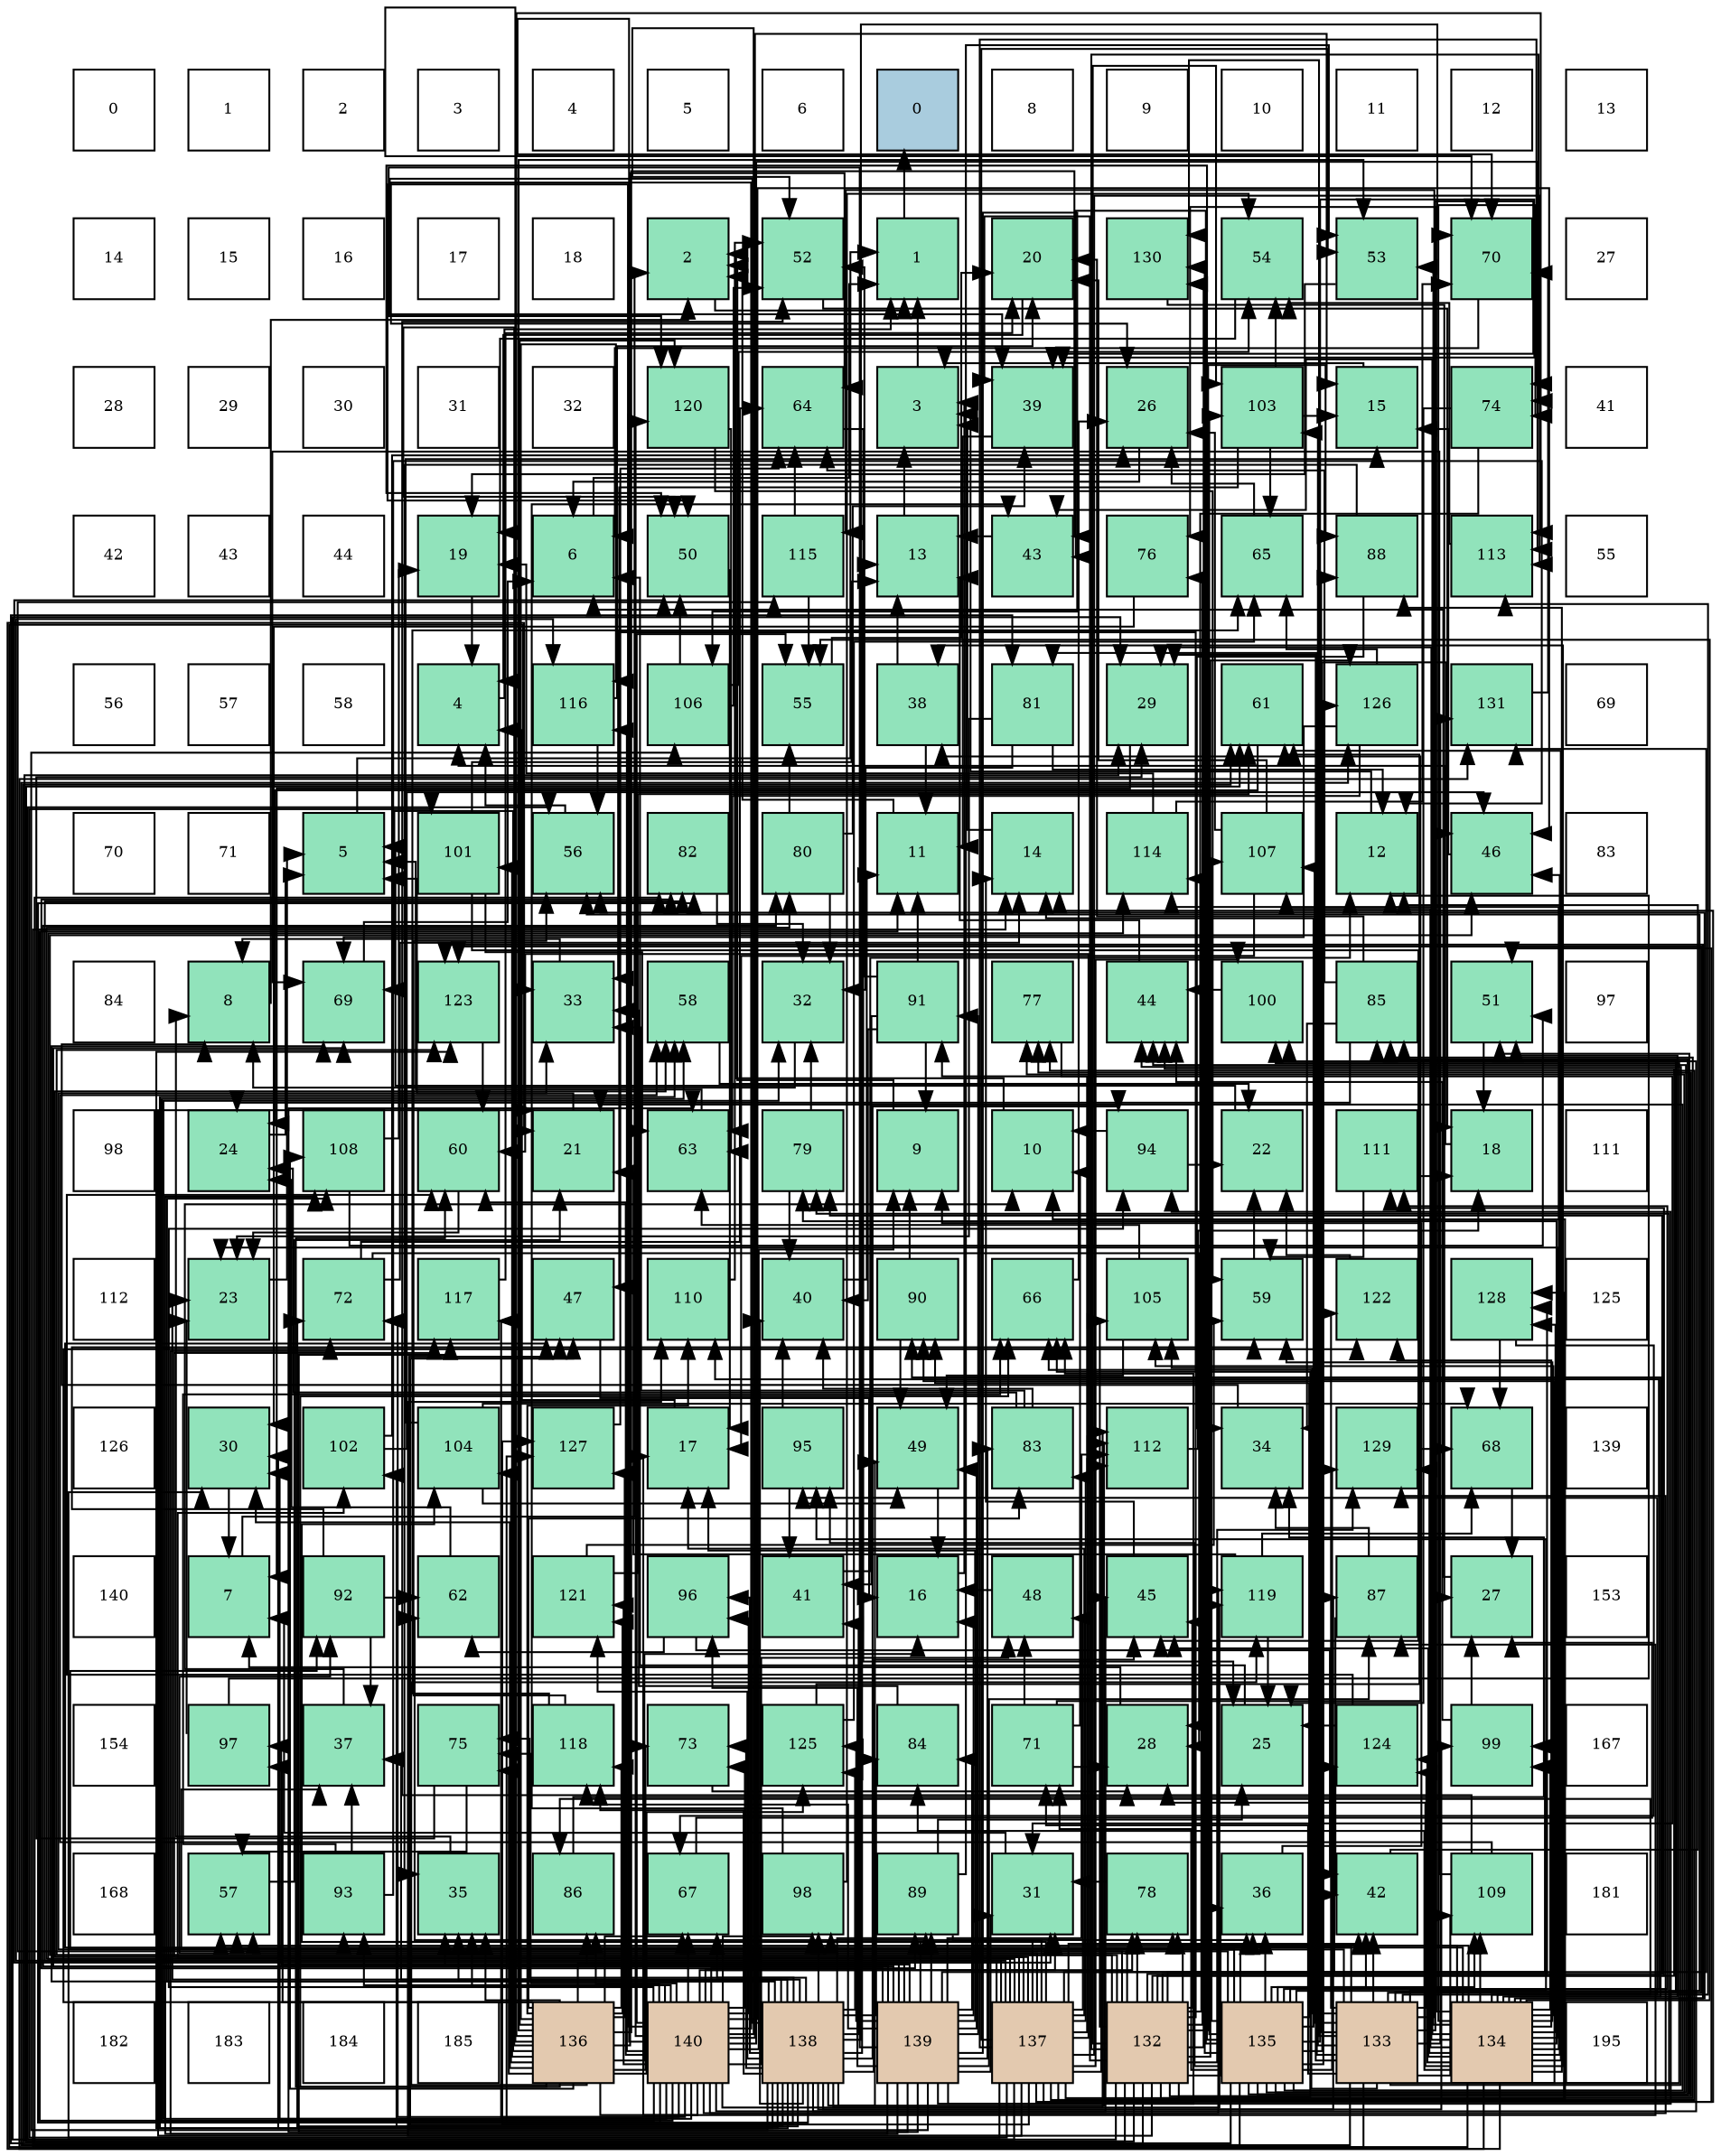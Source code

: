 digraph layout{
 rankdir=TB;
 splines=ortho;
 node [style=filled shape=square fixedsize=true width=0.6];
0[label="0", fontsize=8, fillcolor="#ffffff"];
1[label="1", fontsize=8, fillcolor="#ffffff"];
2[label="2", fontsize=8, fillcolor="#ffffff"];
3[label="3", fontsize=8, fillcolor="#ffffff"];
4[label="4", fontsize=8, fillcolor="#ffffff"];
5[label="5", fontsize=8, fillcolor="#ffffff"];
6[label="6", fontsize=8, fillcolor="#ffffff"];
7[label="0", fontsize=8, fillcolor="#a9ccde"];
8[label="8", fontsize=8, fillcolor="#ffffff"];
9[label="9", fontsize=8, fillcolor="#ffffff"];
10[label="10", fontsize=8, fillcolor="#ffffff"];
11[label="11", fontsize=8, fillcolor="#ffffff"];
12[label="12", fontsize=8, fillcolor="#ffffff"];
13[label="13", fontsize=8, fillcolor="#ffffff"];
14[label="14", fontsize=8, fillcolor="#ffffff"];
15[label="15", fontsize=8, fillcolor="#ffffff"];
16[label="16", fontsize=8, fillcolor="#ffffff"];
17[label="17", fontsize=8, fillcolor="#ffffff"];
18[label="18", fontsize=8, fillcolor="#ffffff"];
19[label="2", fontsize=8, fillcolor="#91e3bb"];
20[label="52", fontsize=8, fillcolor="#91e3bb"];
21[label="1", fontsize=8, fillcolor="#91e3bb"];
22[label="20", fontsize=8, fillcolor="#91e3bb"];
23[label="130", fontsize=8, fillcolor="#91e3bb"];
24[label="54", fontsize=8, fillcolor="#91e3bb"];
25[label="53", fontsize=8, fillcolor="#91e3bb"];
26[label="70", fontsize=8, fillcolor="#91e3bb"];
27[label="27", fontsize=8, fillcolor="#ffffff"];
28[label="28", fontsize=8, fillcolor="#ffffff"];
29[label="29", fontsize=8, fillcolor="#ffffff"];
30[label="30", fontsize=8, fillcolor="#ffffff"];
31[label="31", fontsize=8, fillcolor="#ffffff"];
32[label="32", fontsize=8, fillcolor="#ffffff"];
33[label="120", fontsize=8, fillcolor="#91e3bb"];
34[label="64", fontsize=8, fillcolor="#91e3bb"];
35[label="3", fontsize=8, fillcolor="#91e3bb"];
36[label="39", fontsize=8, fillcolor="#91e3bb"];
37[label="26", fontsize=8, fillcolor="#91e3bb"];
38[label="103", fontsize=8, fillcolor="#91e3bb"];
39[label="15", fontsize=8, fillcolor="#91e3bb"];
40[label="74", fontsize=8, fillcolor="#91e3bb"];
41[label="41", fontsize=8, fillcolor="#ffffff"];
42[label="42", fontsize=8, fillcolor="#ffffff"];
43[label="43", fontsize=8, fillcolor="#ffffff"];
44[label="44", fontsize=8, fillcolor="#ffffff"];
45[label="19", fontsize=8, fillcolor="#91e3bb"];
46[label="6", fontsize=8, fillcolor="#91e3bb"];
47[label="50", fontsize=8, fillcolor="#91e3bb"];
48[label="115", fontsize=8, fillcolor="#91e3bb"];
49[label="13", fontsize=8, fillcolor="#91e3bb"];
50[label="43", fontsize=8, fillcolor="#91e3bb"];
51[label="76", fontsize=8, fillcolor="#91e3bb"];
52[label="65", fontsize=8, fillcolor="#91e3bb"];
53[label="88", fontsize=8, fillcolor="#91e3bb"];
54[label="113", fontsize=8, fillcolor="#91e3bb"];
55[label="55", fontsize=8, fillcolor="#ffffff"];
56[label="56", fontsize=8, fillcolor="#ffffff"];
57[label="57", fontsize=8, fillcolor="#ffffff"];
58[label="58", fontsize=8, fillcolor="#ffffff"];
59[label="4", fontsize=8, fillcolor="#91e3bb"];
60[label="116", fontsize=8, fillcolor="#91e3bb"];
61[label="106", fontsize=8, fillcolor="#91e3bb"];
62[label="55", fontsize=8, fillcolor="#91e3bb"];
63[label="38", fontsize=8, fillcolor="#91e3bb"];
64[label="81", fontsize=8, fillcolor="#91e3bb"];
65[label="29", fontsize=8, fillcolor="#91e3bb"];
66[label="61", fontsize=8, fillcolor="#91e3bb"];
67[label="126", fontsize=8, fillcolor="#91e3bb"];
68[label="131", fontsize=8, fillcolor="#91e3bb"];
69[label="69", fontsize=8, fillcolor="#ffffff"];
70[label="70", fontsize=8, fillcolor="#ffffff"];
71[label="71", fontsize=8, fillcolor="#ffffff"];
72[label="5", fontsize=8, fillcolor="#91e3bb"];
73[label="101", fontsize=8, fillcolor="#91e3bb"];
74[label="56", fontsize=8, fillcolor="#91e3bb"];
75[label="82", fontsize=8, fillcolor="#91e3bb"];
76[label="80", fontsize=8, fillcolor="#91e3bb"];
77[label="11", fontsize=8, fillcolor="#91e3bb"];
78[label="14", fontsize=8, fillcolor="#91e3bb"];
79[label="114", fontsize=8, fillcolor="#91e3bb"];
80[label="107", fontsize=8, fillcolor="#91e3bb"];
81[label="12", fontsize=8, fillcolor="#91e3bb"];
82[label="46", fontsize=8, fillcolor="#91e3bb"];
83[label="83", fontsize=8, fillcolor="#ffffff"];
84[label="84", fontsize=8, fillcolor="#ffffff"];
85[label="8", fontsize=8, fillcolor="#91e3bb"];
86[label="69", fontsize=8, fillcolor="#91e3bb"];
87[label="123", fontsize=8, fillcolor="#91e3bb"];
88[label="33", fontsize=8, fillcolor="#91e3bb"];
89[label="58", fontsize=8, fillcolor="#91e3bb"];
90[label="32", fontsize=8, fillcolor="#91e3bb"];
91[label="91", fontsize=8, fillcolor="#91e3bb"];
92[label="77", fontsize=8, fillcolor="#91e3bb"];
93[label="44", fontsize=8, fillcolor="#91e3bb"];
94[label="100", fontsize=8, fillcolor="#91e3bb"];
95[label="85", fontsize=8, fillcolor="#91e3bb"];
96[label="51", fontsize=8, fillcolor="#91e3bb"];
97[label="97", fontsize=8, fillcolor="#ffffff"];
98[label="98", fontsize=8, fillcolor="#ffffff"];
99[label="24", fontsize=8, fillcolor="#91e3bb"];
100[label="108", fontsize=8, fillcolor="#91e3bb"];
101[label="60", fontsize=8, fillcolor="#91e3bb"];
102[label="21", fontsize=8, fillcolor="#91e3bb"];
103[label="63", fontsize=8, fillcolor="#91e3bb"];
104[label="79", fontsize=8, fillcolor="#91e3bb"];
105[label="9", fontsize=8, fillcolor="#91e3bb"];
106[label="10", fontsize=8, fillcolor="#91e3bb"];
107[label="94", fontsize=8, fillcolor="#91e3bb"];
108[label="22", fontsize=8, fillcolor="#91e3bb"];
109[label="111", fontsize=8, fillcolor="#91e3bb"];
110[label="18", fontsize=8, fillcolor="#91e3bb"];
111[label="111", fontsize=8, fillcolor="#ffffff"];
112[label="112", fontsize=8, fillcolor="#ffffff"];
113[label="23", fontsize=8, fillcolor="#91e3bb"];
114[label="72", fontsize=8, fillcolor="#91e3bb"];
115[label="117", fontsize=8, fillcolor="#91e3bb"];
116[label="47", fontsize=8, fillcolor="#91e3bb"];
117[label="110", fontsize=8, fillcolor="#91e3bb"];
118[label="40", fontsize=8, fillcolor="#91e3bb"];
119[label="90", fontsize=8, fillcolor="#91e3bb"];
120[label="66", fontsize=8, fillcolor="#91e3bb"];
121[label="105", fontsize=8, fillcolor="#91e3bb"];
122[label="59", fontsize=8, fillcolor="#91e3bb"];
123[label="122", fontsize=8, fillcolor="#91e3bb"];
124[label="128", fontsize=8, fillcolor="#91e3bb"];
125[label="125", fontsize=8, fillcolor="#ffffff"];
126[label="126", fontsize=8, fillcolor="#ffffff"];
127[label="30", fontsize=8, fillcolor="#91e3bb"];
128[label="102", fontsize=8, fillcolor="#91e3bb"];
129[label="104", fontsize=8, fillcolor="#91e3bb"];
130[label="127", fontsize=8, fillcolor="#91e3bb"];
131[label="17", fontsize=8, fillcolor="#91e3bb"];
132[label="95", fontsize=8, fillcolor="#91e3bb"];
133[label="49", fontsize=8, fillcolor="#91e3bb"];
134[label="83", fontsize=8, fillcolor="#91e3bb"];
135[label="112", fontsize=8, fillcolor="#91e3bb"];
136[label="34", fontsize=8, fillcolor="#91e3bb"];
137[label="129", fontsize=8, fillcolor="#91e3bb"];
138[label="68", fontsize=8, fillcolor="#91e3bb"];
139[label="139", fontsize=8, fillcolor="#ffffff"];
140[label="140", fontsize=8, fillcolor="#ffffff"];
141[label="7", fontsize=8, fillcolor="#91e3bb"];
142[label="92", fontsize=8, fillcolor="#91e3bb"];
143[label="62", fontsize=8, fillcolor="#91e3bb"];
144[label="121", fontsize=8, fillcolor="#91e3bb"];
145[label="96", fontsize=8, fillcolor="#91e3bb"];
146[label="41", fontsize=8, fillcolor="#91e3bb"];
147[label="16", fontsize=8, fillcolor="#91e3bb"];
148[label="48", fontsize=8, fillcolor="#91e3bb"];
149[label="45", fontsize=8, fillcolor="#91e3bb"];
150[label="119", fontsize=8, fillcolor="#91e3bb"];
151[label="87", fontsize=8, fillcolor="#91e3bb"];
152[label="27", fontsize=8, fillcolor="#91e3bb"];
153[label="153", fontsize=8, fillcolor="#ffffff"];
154[label="154", fontsize=8, fillcolor="#ffffff"];
155[label="97", fontsize=8, fillcolor="#91e3bb"];
156[label="37", fontsize=8, fillcolor="#91e3bb"];
157[label="75", fontsize=8, fillcolor="#91e3bb"];
158[label="118", fontsize=8, fillcolor="#91e3bb"];
159[label="73", fontsize=8, fillcolor="#91e3bb"];
160[label="125", fontsize=8, fillcolor="#91e3bb"];
161[label="84", fontsize=8, fillcolor="#91e3bb"];
162[label="71", fontsize=8, fillcolor="#91e3bb"];
163[label="28", fontsize=8, fillcolor="#91e3bb"];
164[label="25", fontsize=8, fillcolor="#91e3bb"];
165[label="124", fontsize=8, fillcolor="#91e3bb"];
166[label="99", fontsize=8, fillcolor="#91e3bb"];
167[label="167", fontsize=8, fillcolor="#ffffff"];
168[label="168", fontsize=8, fillcolor="#ffffff"];
169[label="57", fontsize=8, fillcolor="#91e3bb"];
170[label="93", fontsize=8, fillcolor="#91e3bb"];
171[label="35", fontsize=8, fillcolor="#91e3bb"];
172[label="86", fontsize=8, fillcolor="#91e3bb"];
173[label="67", fontsize=8, fillcolor="#91e3bb"];
174[label="98", fontsize=8, fillcolor="#91e3bb"];
175[label="89", fontsize=8, fillcolor="#91e3bb"];
176[label="31", fontsize=8, fillcolor="#91e3bb"];
177[label="78", fontsize=8, fillcolor="#91e3bb"];
178[label="36", fontsize=8, fillcolor="#91e3bb"];
179[label="42", fontsize=8, fillcolor="#91e3bb"];
180[label="109", fontsize=8, fillcolor="#91e3bb"];
181[label="181", fontsize=8, fillcolor="#ffffff"];
182[label="182", fontsize=8, fillcolor="#ffffff"];
183[label="183", fontsize=8, fillcolor="#ffffff"];
184[label="184", fontsize=8, fillcolor="#ffffff"];
185[label="185", fontsize=8, fillcolor="#ffffff"];
186[label="136", fontsize=8, fillcolor="#e3c9af"];
187[label="140", fontsize=8, fillcolor="#e3c9af"];
188[label="138", fontsize=8, fillcolor="#e3c9af"];
189[label="139", fontsize=8, fillcolor="#e3c9af"];
190[label="137", fontsize=8, fillcolor="#e3c9af"];
191[label="132", fontsize=8, fillcolor="#e3c9af"];
192[label="135", fontsize=8, fillcolor="#e3c9af"];
193[label="133", fontsize=8, fillcolor="#e3c9af"];
194[label="134", fontsize=8, fillcolor="#e3c9af"];
195[label="195", fontsize=8, fillcolor="#ffffff"];
edge [constraint=false, style=vis];21 -> 7;
19 -> 21;
35 -> 21;
59 -> 21;
72 -> 21;
46 -> 21;
141 -> 19;
85 -> 19;
105 -> 19;
106 -> 19;
77 -> 19;
81 -> 35;
49 -> 35;
78 -> 35;
39 -> 35;
147 -> 35;
131 -> 59;
110 -> 59;
45 -> 59;
22 -> 59;
102 -> 72;
108 -> 72;
113 -> 72;
99 -> 72;
164 -> 46;
37 -> 46;
152 -> 46;
163 -> 141;
65 -> 141;
127 -> 141;
176 -> 141;
90 -> 85;
88 -> 85;
136 -> 85;
171 -> 85;
178 -> 105;
156 -> 106;
63 -> 77;
63 -> 49;
36 -> 77;
118 -> 77;
146 -> 81;
179 -> 81;
50 -> 49;
93 -> 49;
149 -> 78;
82 -> 39;
116 -> 147;
148 -> 147;
133 -> 147;
47 -> 131;
96 -> 110;
20 -> 110;
25 -> 45;
24 -> 45;
62 -> 22;
74 -> 59;
169 -> 102;
89 -> 108;
122 -> 108;
101 -> 113;
66 -> 99;
143 -> 99;
103 -> 72;
34 -> 164;
52 -> 37;
120 -> 37;
173 -> 152;
138 -> 152;
86 -> 46;
26 -> 46;
162 -> 106;
162 -> 163;
162 -> 63;
162 -> 148;
114 -> 78;
114 -> 163;
114 -> 34;
159 -> 163;
40 -> 164;
40 -> 163;
157 -> 65;
157 -> 169;
51 -> 127;
92 -> 176;
177 -> 176;
104 -> 90;
104 -> 118;
76 -> 90;
76 -> 36;
76 -> 62;
64 -> 81;
64 -> 113;
64 -> 90;
75 -> 90;
134 -> 99;
134 -> 88;
134 -> 118;
161 -> 88;
95 -> 22;
95 -> 99;
95 -> 136;
95 -> 34;
172 -> 136;
151 -> 136;
151 -> 179;
53 -> 136;
53 -> 171;
175 -> 164;
175 -> 178;
175 -> 25;
119 -> 105;
119 -> 133;
91 -> 105;
91 -> 77;
91 -> 118;
91 -> 146;
91 -> 20;
142 -> 156;
142 -> 122;
142 -> 143;
170 -> 81;
170 -> 156;
170 -> 120;
107 -> 106;
107 -> 108;
132 -> 118;
132 -> 146;
145 -> 179;
145 -> 143;
155 -> 81;
155 -> 113;
174 -> 50;
174 -> 24;
166 -> 152;
166 -> 93;
94 -> 93;
73 -> 49;
73 -> 149;
73 -> 103;
128 -> 37;
128 -> 82;
38 -> 39;
38 -> 116;
38 -> 24;
38 -> 52;
129 -> 39;
129 -> 133;
129 -> 138;
121 -> 133;
121 -> 103;
61 -> 47;
61 -> 20;
61 -> 24;
80 -> 131;
80 -> 22;
80 -> 37;
100 -> 45;
100 -> 96;
180 -> 20;
180 -> 89;
180 -> 86;
117 -> 20;
109 -> 110;
109 -> 122;
135 -> 110;
54 -> 24;
79 -> 45;
79 -> 26;
48 -> 62;
48 -> 34;
60 -> 22;
60 -> 74;
115 -> 22;
158 -> 74;
158 -> 52;
150 -> 102;
150 -> 164;
150 -> 138;
33 -> 122;
33 -> 103;
144 -> 122;
144 -> 66;
123 -> 108;
87 -> 101;
165 -> 164;
165 -> 101;
160 -> 66;
160 -> 52;
67 -> 103;
67 -> 52;
67 -> 86;
130 -> 34;
124 -> 173;
124 -> 138;
137 -> 138;
23 -> 152;
68 -> 26;
191 -> 102;
191 -> 65;
191 -> 88;
191 -> 178;
191 -> 36;
191 -> 179;
191 -> 93;
191 -> 149;
191 -> 82;
191 -> 74;
191 -> 169;
191 -> 66;
191 -> 120;
191 -> 40;
191 -> 51;
191 -> 92;
191 -> 177;
191 -> 104;
191 -> 64;
191 -> 95;
191 -> 53;
191 -> 142;
191 -> 38;
191 -> 121;
191 -> 109;
191 -> 79;
191 -> 87;
191 -> 165;
191 -> 67;
191 -> 124;
191 -> 137;
191 -> 23;
193 -> 65;
193 -> 88;
193 -> 36;
193 -> 179;
193 -> 93;
193 -> 120;
193 -> 162;
193 -> 177;
193 -> 64;
193 -> 95;
193 -> 53;
193 -> 119;
193 -> 142;
193 -> 132;
193 -> 38;
193 -> 121;
193 -> 80;
193 -> 180;
193 -> 54;
193 -> 48;
193 -> 123;
193 -> 87;
193 -> 165;
193 -> 67;
193 -> 23;
193 -> 68;
194 -> 78;
194 -> 102;
194 -> 113;
194 -> 163;
194 -> 65;
194 -> 63;
194 -> 50;
194 -> 149;
194 -> 82;
194 -> 116;
194 -> 96;
194 -> 25;
194 -> 62;
194 -> 74;
194 -> 169;
194 -> 122;
194 -> 66;
194 -> 40;
194 -> 51;
194 -> 177;
194 -> 104;
194 -> 161;
194 -> 172;
194 -> 53;
194 -> 119;
194 -> 132;
194 -> 166;
194 -> 94;
194 -> 121;
194 -> 80;
194 -> 180;
194 -> 79;
194 -> 123;
194 -> 87;
194 -> 165;
194 -> 124;
194 -> 137;
194 -> 68;
192 -> 78;
192 -> 102;
192 -> 88;
192 -> 178;
192 -> 156;
192 -> 36;
192 -> 179;
192 -> 50;
192 -> 93;
192 -> 82;
192 -> 47;
192 -> 96;
192 -> 74;
192 -> 66;
192 -> 162;
192 -> 92;
192 -> 104;
192 -> 75;
192 -> 95;
192 -> 119;
192 -> 132;
192 -> 38;
192 -> 80;
192 -> 180;
192 -> 117;
192 -> 109;
192 -> 48;
192 -> 67;
192 -> 137;
192 -> 23;
186 -> 147;
186 -> 127;
186 -> 176;
186 -> 171;
186 -> 50;
186 -> 47;
186 -> 25;
186 -> 101;
186 -> 34;
186 -> 120;
186 -> 173;
186 -> 86;
186 -> 26;
186 -> 159;
186 -> 157;
186 -> 134;
186 -> 151;
186 -> 155;
186 -> 73;
186 -> 129;
186 -> 100;
186 -> 117;
186 -> 54;
186 -> 60;
186 -> 158;
186 -> 150;
186 -> 33;
186 -> 144;
186 -> 123;
186 -> 160;
186 -> 130;
190 -> 106;
190 -> 78;
190 -> 131;
190 -> 65;
190 -> 127;
190 -> 178;
190 -> 148;
190 -> 47;
190 -> 96;
190 -> 25;
190 -> 169;
190 -> 89;
190 -> 101;
190 -> 143;
190 -> 40;
190 -> 92;
190 -> 76;
190 -> 75;
190 -> 134;
190 -> 91;
190 -> 170;
190 -> 94;
190 -> 73;
190 -> 128;
190 -> 129;
190 -> 117;
190 -> 135;
190 -> 54;
190 -> 79;
190 -> 60;
190 -> 115;
190 -> 130;
190 -> 124;
190 -> 68;
188 -> 49;
188 -> 113;
188 -> 127;
188 -> 171;
188 -> 156;
188 -> 36;
188 -> 118;
188 -> 146;
188 -> 149;
188 -> 116;
188 -> 133;
188 -> 89;
188 -> 173;
188 -> 86;
188 -> 26;
188 -> 114;
188 -> 159;
188 -> 157;
188 -> 161;
188 -> 151;
188 -> 175;
188 -> 107;
188 -> 145;
188 -> 174;
188 -> 166;
188 -> 94;
188 -> 128;
188 -> 61;
188 -> 100;
188 -> 135;
188 -> 158;
188 -> 150;
188 -> 144;
188 -> 87;
188 -> 160;
188 -> 130;
189 -> 147;
189 -> 131;
189 -> 176;
189 -> 171;
189 -> 116;
189 -> 133;
189 -> 103;
189 -> 120;
189 -> 86;
189 -> 114;
189 -> 76;
189 -> 75;
189 -> 134;
189 -> 161;
189 -> 172;
189 -> 151;
189 -> 175;
189 -> 91;
189 -> 107;
189 -> 145;
189 -> 155;
189 -> 174;
189 -> 166;
189 -> 61;
189 -> 100;
189 -> 135;
189 -> 115;
189 -> 158;
189 -> 33;
189 -> 160;
187 -> 105;
187 -> 77;
187 -> 39;
187 -> 131;
187 -> 37;
187 -> 127;
187 -> 176;
187 -> 90;
187 -> 171;
187 -> 149;
187 -> 82;
187 -> 148;
187 -> 47;
187 -> 20;
187 -> 62;
187 -> 89;
187 -> 101;
187 -> 173;
187 -> 26;
187 -> 114;
187 -> 159;
187 -> 157;
187 -> 177;
187 -> 75;
187 -> 172;
187 -> 175;
187 -> 170;
187 -> 107;
187 -> 145;
187 -> 174;
187 -> 135;
187 -> 54;
187 -> 60;
187 -> 115;
187 -> 150;
187 -> 33;
187 -> 144;
187 -> 137;
edge [constraint=true, style=invis];
0 -> 14 -> 28 -> 42 -> 56 -> 70 -> 84 -> 98 -> 112 -> 126 -> 140 -> 154 -> 168 -> 182;
1 -> 15 -> 29 -> 43 -> 57 -> 71 -> 85 -> 99 -> 113 -> 127 -> 141 -> 155 -> 169 -> 183;
2 -> 16 -> 30 -> 44 -> 58 -> 72 -> 86 -> 100 -> 114 -> 128 -> 142 -> 156 -> 170 -> 184;
3 -> 17 -> 31 -> 45 -> 59 -> 73 -> 87 -> 101 -> 115 -> 129 -> 143 -> 157 -> 171 -> 185;
4 -> 18 -> 32 -> 46 -> 60 -> 74 -> 88 -> 102 -> 116 -> 130 -> 144 -> 158 -> 172 -> 186;
5 -> 19 -> 33 -> 47 -> 61 -> 75 -> 89 -> 103 -> 117 -> 131 -> 145 -> 159 -> 173 -> 187;
6 -> 20 -> 34 -> 48 -> 62 -> 76 -> 90 -> 104 -> 118 -> 132 -> 146 -> 160 -> 174 -> 188;
7 -> 21 -> 35 -> 49 -> 63 -> 77 -> 91 -> 105 -> 119 -> 133 -> 147 -> 161 -> 175 -> 189;
8 -> 22 -> 36 -> 50 -> 64 -> 78 -> 92 -> 106 -> 120 -> 134 -> 148 -> 162 -> 176 -> 190;
9 -> 23 -> 37 -> 51 -> 65 -> 79 -> 93 -> 107 -> 121 -> 135 -> 149 -> 163 -> 177 -> 191;
10 -> 24 -> 38 -> 52 -> 66 -> 80 -> 94 -> 108 -> 122 -> 136 -> 150 -> 164 -> 178 -> 192;
11 -> 25 -> 39 -> 53 -> 67 -> 81 -> 95 -> 109 -> 123 -> 137 -> 151 -> 165 -> 179 -> 193;
12 -> 26 -> 40 -> 54 -> 68 -> 82 -> 96 -> 110 -> 124 -> 138 -> 152 -> 166 -> 180 -> 194;
13 -> 27 -> 41 -> 55 -> 69 -> 83 -> 97 -> 111 -> 125 -> 139 -> 153 -> 167 -> 181 -> 195;
rank = same {0 -> 1 -> 2 -> 3 -> 4 -> 5 -> 6 -> 7 -> 8 -> 9 -> 10 -> 11 -> 12 -> 13};
rank = same {14 -> 15 -> 16 -> 17 -> 18 -> 19 -> 20 -> 21 -> 22 -> 23 -> 24 -> 25 -> 26 -> 27};
rank = same {28 -> 29 -> 30 -> 31 -> 32 -> 33 -> 34 -> 35 -> 36 -> 37 -> 38 -> 39 -> 40 -> 41};
rank = same {42 -> 43 -> 44 -> 45 -> 46 -> 47 -> 48 -> 49 -> 50 -> 51 -> 52 -> 53 -> 54 -> 55};
rank = same {56 -> 57 -> 58 -> 59 -> 60 -> 61 -> 62 -> 63 -> 64 -> 65 -> 66 -> 67 -> 68 -> 69};
rank = same {70 -> 71 -> 72 -> 73 -> 74 -> 75 -> 76 -> 77 -> 78 -> 79 -> 80 -> 81 -> 82 -> 83};
rank = same {84 -> 85 -> 86 -> 87 -> 88 -> 89 -> 90 -> 91 -> 92 -> 93 -> 94 -> 95 -> 96 -> 97};
rank = same {98 -> 99 -> 100 -> 101 -> 102 -> 103 -> 104 -> 105 -> 106 -> 107 -> 108 -> 109 -> 110 -> 111};
rank = same {112 -> 113 -> 114 -> 115 -> 116 -> 117 -> 118 -> 119 -> 120 -> 121 -> 122 -> 123 -> 124 -> 125};
rank = same {126 -> 127 -> 128 -> 129 -> 130 -> 131 -> 132 -> 133 -> 134 -> 135 -> 136 -> 137 -> 138 -> 139};
rank = same {140 -> 141 -> 142 -> 143 -> 144 -> 145 -> 146 -> 147 -> 148 -> 149 -> 150 -> 151 -> 152 -> 153};
rank = same {154 -> 155 -> 156 -> 157 -> 158 -> 159 -> 160 -> 161 -> 162 -> 163 -> 164 -> 165 -> 166 -> 167};
rank = same {168 -> 169 -> 170 -> 171 -> 172 -> 173 -> 174 -> 175 -> 176 -> 177 -> 178 -> 179 -> 180 -> 181};
rank = same {182 -> 183 -> 184 -> 185 -> 186 -> 187 -> 188 -> 189 -> 190 -> 191 -> 192 -> 193 -> 194 -> 195};
}